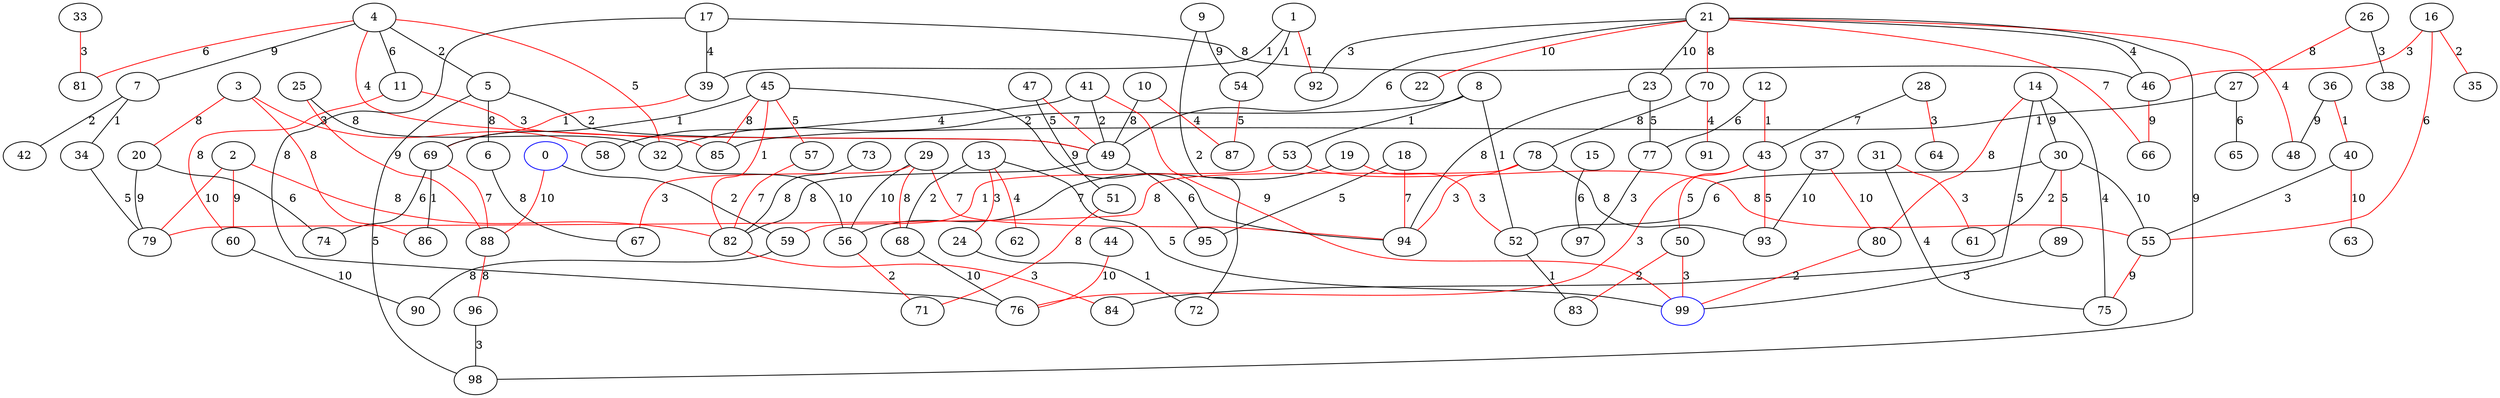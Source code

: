 graph {
    0[color="blue"] 1 2 3 4 5 6 7 8 9 10 11 12 13 14 15 16 17 18 19 20 21 22 23 24 25 26 27 28 29 30 31 32 33 34 35 36 37 38 39 40 41 42 43 44 45 46 47 48 49 50 51 52 53 54 55 56 57 58 59 60 61 62 63 64 65 66 67 68 69 70 71 72 73 74 75 76 77 78 79 80 81 82 83 84 85 86 87 88 89 90 91 92 93 94 95 96 97 98 99[color="blue"];
    0 -- 59 [label="2"];
    0 -- 88 [label="10"color="red"];
    1 -- 39 [label="1"];
    1 -- 54 [label="1"];
    1 -- 92 [label="1"color="red"];
    2 -- 60 [label="9"color="red"];
    2 -- 79 [label="10"color="red"];
    2 -- 82 [label="8"color="red"];
    3 -- 20 [label="8"color="red"];
    3 -- 58 [label="3"color="red"];
    3 -- 86 [label="8"color="red"];
    4 -- 5 [label="2"];
    4 -- 7 [label="9"];
    4 -- 11 [label="6"];
    4 -- 32 [label="5"color="red"];
    4 -- 81 [label="6"color="red"];
    4 -- 85 [label="4"color="red"];
    5 -- 6 [label="8"];
    5 -- 49 [label="2"];
    5 -- 98 [label="5"];
    6 -- 67 [label="8"];
    7 -- 34 [label="1"];
    7 -- 42 [label="2"];
    8 -- 32 [label="2"];
    8 -- 52 [label="1"];
    8 -- 53 [label="1"];
    9 -- 54 [label="9"];
    9 -- 72 [label="2"];
    10 -- 49 [label="8"];
    10 -- 87 [label="4"color="red"];
    11 -- 49 [label="3"color="red"];
    11 -- 60 [label="8"color="red"];
    12 -- 43 [label="1"color="red"];
    12 -- 77 [label="6"];
    13 -- 24 [label="3"color="red"];
    13 -- 62 [label="4"color="red"];
    13 -- 68 [label="2"];
    13 -- 99 [label="5"];
    14 -- 30 [label="9"];
    14 -- 75 [label="4"];
    14 -- 80 [label="8"color="red"];
    14 -- 84 [label="5"];
    15 -- 97 [label="6"];
    16 -- 35 [label="2"color="red"];
    16 -- 46 [label="3"color="red"];
    16 -- 55 [label="6"color="red"];
    17 -- 39 [label="4"];
    17 -- 46 [label="8"];
    17 -- 76 [label="8"];
    18 -- 94 [label="7"color="red"];
    18 -- 95 [label="5"];
    19 -- 52 [label="3"color="red"];
    19 -- 56 [label="7"];
    20 -- 74 [label="6"];
    20 -- 79 [label="9"];
    21 -- 22 [label="10"color="red"];
    21 -- 23 [label="10"];
    21 -- 46 [label="4"];
    21 -- 48 [label="4"color="red"];
    21 -- 49 [label="6"];
    21 -- 66 [label="7"color="red"];
    21 -- 70 [label="8"color="red"];
    21 -- 92 [label="3"];
    21 -- 98 [label="9"];
    23 -- 77 [label="5"];
    23 -- 94 [label="8"];
    24 -- 72 [label="1"];
    25 -- 32 [label="8"];
    25 -- 88 [label="9"color="red"];
    26 -- 27 [label="8"color="red"];
    26 -- 38 [label="3"];
    27 -- 65 [label="6"];
    27 -- 85 [label="1"];
    28 -- 43 [label="7"];
    28 -- 64 [label="3"color="red"];
    29 -- 56 [label="10"];
    29 -- 67 [label="3"color="red"];
    29 -- 68 [label="8"color="red"];
    29 -- 94 [label="7"color="red"];
    30 -- 52 [label="6"];
    30 -- 55 [label="10"];
    30 -- 61 [label="2"];
    30 -- 89 [label="5"color="red"];
    31 -- 61 [label="3"color="red"];
    31 -- 75 [label="4"];
    32 -- 56 [label="10"];
    33 -- 81 [label="3"color="red"];
    34 -- 79 [label="5"];
    36 -- 40 [label="1"color="red"];
    36 -- 48 [label="9"];
    37 -- 80 [label="10"color="red"];
    37 -- 93 [label="10"];
    39 -- 69 [label="1"color="red"];
    40 -- 55 [label="3"];
    40 -- 63 [label="10"color="red"];
    41 -- 49 [label="2"];
    41 -- 58 [label="4"];
    41 -- 99 [label="9"color="red"];
    43 -- 50 [label="5"color="red"];
    43 -- 76 [label="3"color="red"];
    43 -- 93 [label="5"color="red"];
    44 -- 76 [label="10"color="red"];
    45 -- 57 [label="5"color="red"];
    45 -- 69 [label="1"];
    45 -- 82 [label="1"color="red"];
    45 -- 85 [label="8"color="red"];
    45 -- 94 [label="9"];
    46 -- 66 [label="9"color="red"];
    47 -- 49 [label="7"color="red"];
    47 -- 51 [label="5"];
    49 -- 82 [label="8"];
    49 -- 95 [label="6"];
    50 -- 83 [label="2"color="red"];
    50 -- 99 [label="3"color="red"];
    51 -- 71 [label="8"color="red"];
    52 -- 83 [label="1"];
    53 -- 55 [label="8"color="red"];
    53 -- 59 [label="1"color="red"];
    54 -- 87 [label="5"color="red"];
    55 -- 75 [label="9"color="red"];
    56 -- 71 [label="2"color="red"];
    57 -- 82 [label="7"color="red"];
    59 -- 90 [label="8"];
    60 -- 90 [label="10"];
    68 -- 76 [label="10"];
    69 -- 74 [label="6"];
    69 -- 86 [label="1"];
    69 -- 88 [label="7"color="red"];
    70 -- 78 [label="8"];
    70 -- 91 [label="4"color="red"];
    73 -- 82 [label="8"];
    77 -- 97 [label="3"];
    78 -- 79 [label="8"color="red"];
    78 -- 93 [label="8"];
    78 -- 94 [label="3"color="red"];
    80 -- 99 [label="2"color="red"];
    82 -- 84 [label="3"color="red"];
    88 -- 96 [label="8"color="red"];
    89 -- 99 [label="3"];
    96 -- 98 [label="3"];
}
